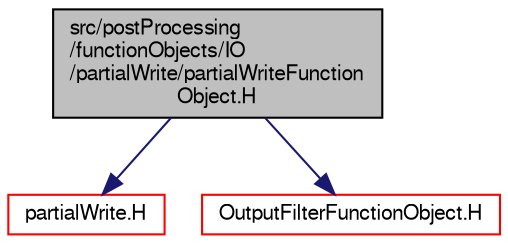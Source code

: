 digraph "src/postProcessing/functionObjects/IO/partialWrite/partialWriteFunctionObject.H"
{
  bgcolor="transparent";
  edge [fontname="FreeSans",fontsize="10",labelfontname="FreeSans",labelfontsize="10"];
  node [fontname="FreeSans",fontsize="10",shape=record];
  Node0 [label="src/postProcessing\l/functionObjects/IO\l/partialWrite/partialWriteFunction\lObject.H",height=0.2,width=0.4,color="black", fillcolor="grey75", style="filled", fontcolor="black"];
  Node0 -> Node1 [color="midnightblue",fontsize="10",style="solid",fontname="FreeSans"];
  Node1 [label="partialWrite.H",height=0.2,width=0.4,color="red",URL="$a13592.html"];
  Node0 -> Node308 [color="midnightblue",fontsize="10",style="solid",fontname="FreeSans"];
  Node308 [label="OutputFilterFunctionObject.H",height=0.2,width=0.4,color="red",URL="$a08975.html"];
}
